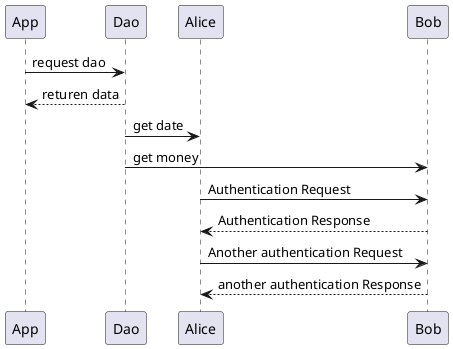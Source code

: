 @startuml
App -> Dao : request dao
Dao --> App : returen data
Dao -> Alice : get date
Dao -> Bob : get money
Alice -> Bob: Authentication Request
Bob --> Alice: Authentication Response

Alice -> Bob: Another authentication Request
Alice <-- Bob: another authentication Response
@enduml